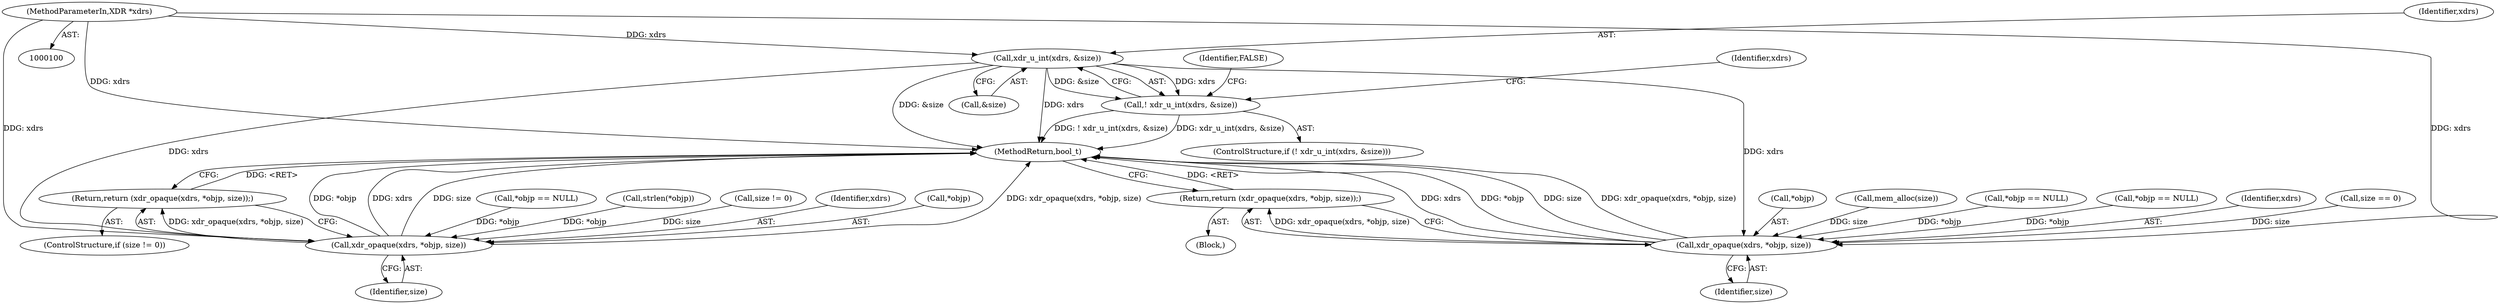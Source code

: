 digraph "1_krb5_df17a1224a3406f57477bcd372c61e04c0e5a5bb@pointer" {
"1000130" [label="(Call,xdr_u_int(xdrs, &size))"];
"1000101" [label="(MethodParameterIn,XDR *xdrs)"];
"1000129" [label="(Call,! xdr_u_int(xdrs, &size))"];
"1000180" [label="(Call,xdr_opaque(xdrs, *objp, size))"];
"1000179" [label="(Return,return (xdr_opaque(xdrs, *objp, size));)"];
"1000191" [label="(Call,xdr_opaque(xdrs, *objp, size))"];
"1000190" [label="(Return,return (xdr_opaque(xdrs, *objp, size));)"];
"1000139" [label="(Identifier,xdrs)"];
"1000182" [label="(Call,*objp)"];
"1000166" [label="(Call,mem_alloc(size))"];
"1000128" [label="(ControlStructure,if (! xdr_u_int(xdrs, &size)))"];
"1000191" [label="(Call,xdr_opaque(xdrs, *objp, size))"];
"1000186" [label="(ControlStructure,if (size != 0))"];
"1000130" [label="(Call,xdr_u_int(xdrs, &size))"];
"1000180" [label="(Call,xdr_opaque(xdrs, *objp, size))"];
"1000141" [label="(Block,)"];
"1000113" [label="(Call,*objp == NULL)"];
"1000184" [label="(Identifier,size)"];
"1000190" [label="(Return,return (xdr_opaque(xdrs, *objp, size));)"];
"1000156" [label="(Call,*objp == NULL)"];
"1000101" [label="(MethodParameterIn,XDR *xdrs)"];
"1000136" [label="(Identifier,FALSE)"];
"1000216" [label="(MethodReturn,bool_t)"];
"1000169" [label="(Call,*objp == NULL)"];
"1000124" [label="(Call,strlen(*objp))"];
"1000129" [label="(Call,! xdr_u_int(xdrs, &size))"];
"1000131" [label="(Identifier,xdrs)"];
"1000187" [label="(Call,size != 0)"];
"1000195" [label="(Identifier,size)"];
"1000179" [label="(Return,return (xdr_opaque(xdrs, *objp, size));)"];
"1000192" [label="(Identifier,xdrs)"];
"1000132" [label="(Call,&size)"];
"1000193" [label="(Call,*objp)"];
"1000181" [label="(Identifier,xdrs)"];
"1000144" [label="(Call,size == 0)"];
"1000130" -> "1000129"  [label="AST: "];
"1000130" -> "1000132"  [label="CFG: "];
"1000131" -> "1000130"  [label="AST: "];
"1000132" -> "1000130"  [label="AST: "];
"1000129" -> "1000130"  [label="CFG: "];
"1000130" -> "1000216"  [label="DDG: &size"];
"1000130" -> "1000216"  [label="DDG: xdrs"];
"1000130" -> "1000129"  [label="DDG: xdrs"];
"1000130" -> "1000129"  [label="DDG: &size"];
"1000101" -> "1000130"  [label="DDG: xdrs"];
"1000130" -> "1000180"  [label="DDG: xdrs"];
"1000130" -> "1000191"  [label="DDG: xdrs"];
"1000101" -> "1000100"  [label="AST: "];
"1000101" -> "1000216"  [label="DDG: xdrs"];
"1000101" -> "1000180"  [label="DDG: xdrs"];
"1000101" -> "1000191"  [label="DDG: xdrs"];
"1000129" -> "1000128"  [label="AST: "];
"1000136" -> "1000129"  [label="CFG: "];
"1000139" -> "1000129"  [label="CFG: "];
"1000129" -> "1000216"  [label="DDG: xdr_u_int(xdrs, &size)"];
"1000129" -> "1000216"  [label="DDG: ! xdr_u_int(xdrs, &size)"];
"1000180" -> "1000179"  [label="AST: "];
"1000180" -> "1000184"  [label="CFG: "];
"1000181" -> "1000180"  [label="AST: "];
"1000182" -> "1000180"  [label="AST: "];
"1000184" -> "1000180"  [label="AST: "];
"1000179" -> "1000180"  [label="CFG: "];
"1000180" -> "1000216"  [label="DDG: xdrs"];
"1000180" -> "1000216"  [label="DDG: *objp"];
"1000180" -> "1000216"  [label="DDG: size"];
"1000180" -> "1000216"  [label="DDG: xdr_opaque(xdrs, *objp, size)"];
"1000180" -> "1000179"  [label="DDG: xdr_opaque(xdrs, *objp, size)"];
"1000156" -> "1000180"  [label="DDG: *objp"];
"1000169" -> "1000180"  [label="DDG: *objp"];
"1000166" -> "1000180"  [label="DDG: size"];
"1000144" -> "1000180"  [label="DDG: size"];
"1000179" -> "1000141"  [label="AST: "];
"1000216" -> "1000179"  [label="CFG: "];
"1000179" -> "1000216"  [label="DDG: <RET>"];
"1000191" -> "1000190"  [label="AST: "];
"1000191" -> "1000195"  [label="CFG: "];
"1000192" -> "1000191"  [label="AST: "];
"1000193" -> "1000191"  [label="AST: "];
"1000195" -> "1000191"  [label="AST: "];
"1000190" -> "1000191"  [label="CFG: "];
"1000191" -> "1000216"  [label="DDG: size"];
"1000191" -> "1000216"  [label="DDG: xdr_opaque(xdrs, *objp, size)"];
"1000191" -> "1000216"  [label="DDG: *objp"];
"1000191" -> "1000216"  [label="DDG: xdrs"];
"1000191" -> "1000190"  [label="DDG: xdr_opaque(xdrs, *objp, size)"];
"1000124" -> "1000191"  [label="DDG: *objp"];
"1000113" -> "1000191"  [label="DDG: *objp"];
"1000187" -> "1000191"  [label="DDG: size"];
"1000190" -> "1000186"  [label="AST: "];
"1000216" -> "1000190"  [label="CFG: "];
"1000190" -> "1000216"  [label="DDG: <RET>"];
}
